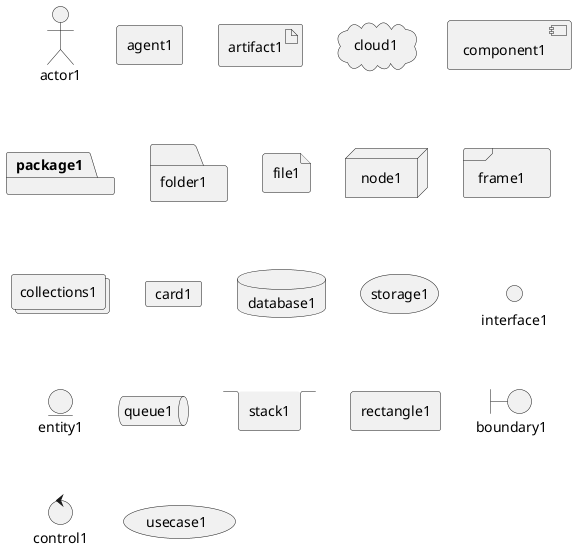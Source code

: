 @startuml
actor actor1
agent agent1
artifact artifact1
cloud cloud1
component component1
package package1
folder folder1
file file1
node node1
frame frame1
collections collections1
card card1
database database1
storage storage1
interface  interface1
entity entity1
queue queue1
stack stack1
rectangle rectangle1
boundary boundary1
control control1
usecase usecase1
@enduml
